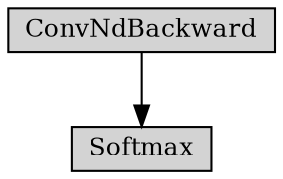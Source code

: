 digraph {
	graph [size="12,12"]
	node [align=left fontsize=12 height=0.2 ranksep=0.1 shape=box style=filled]
	4607134048 [label=Softmax]
		4594895248 -> 4607134048
	4594895248 [label=ConvNdBackward]
}
